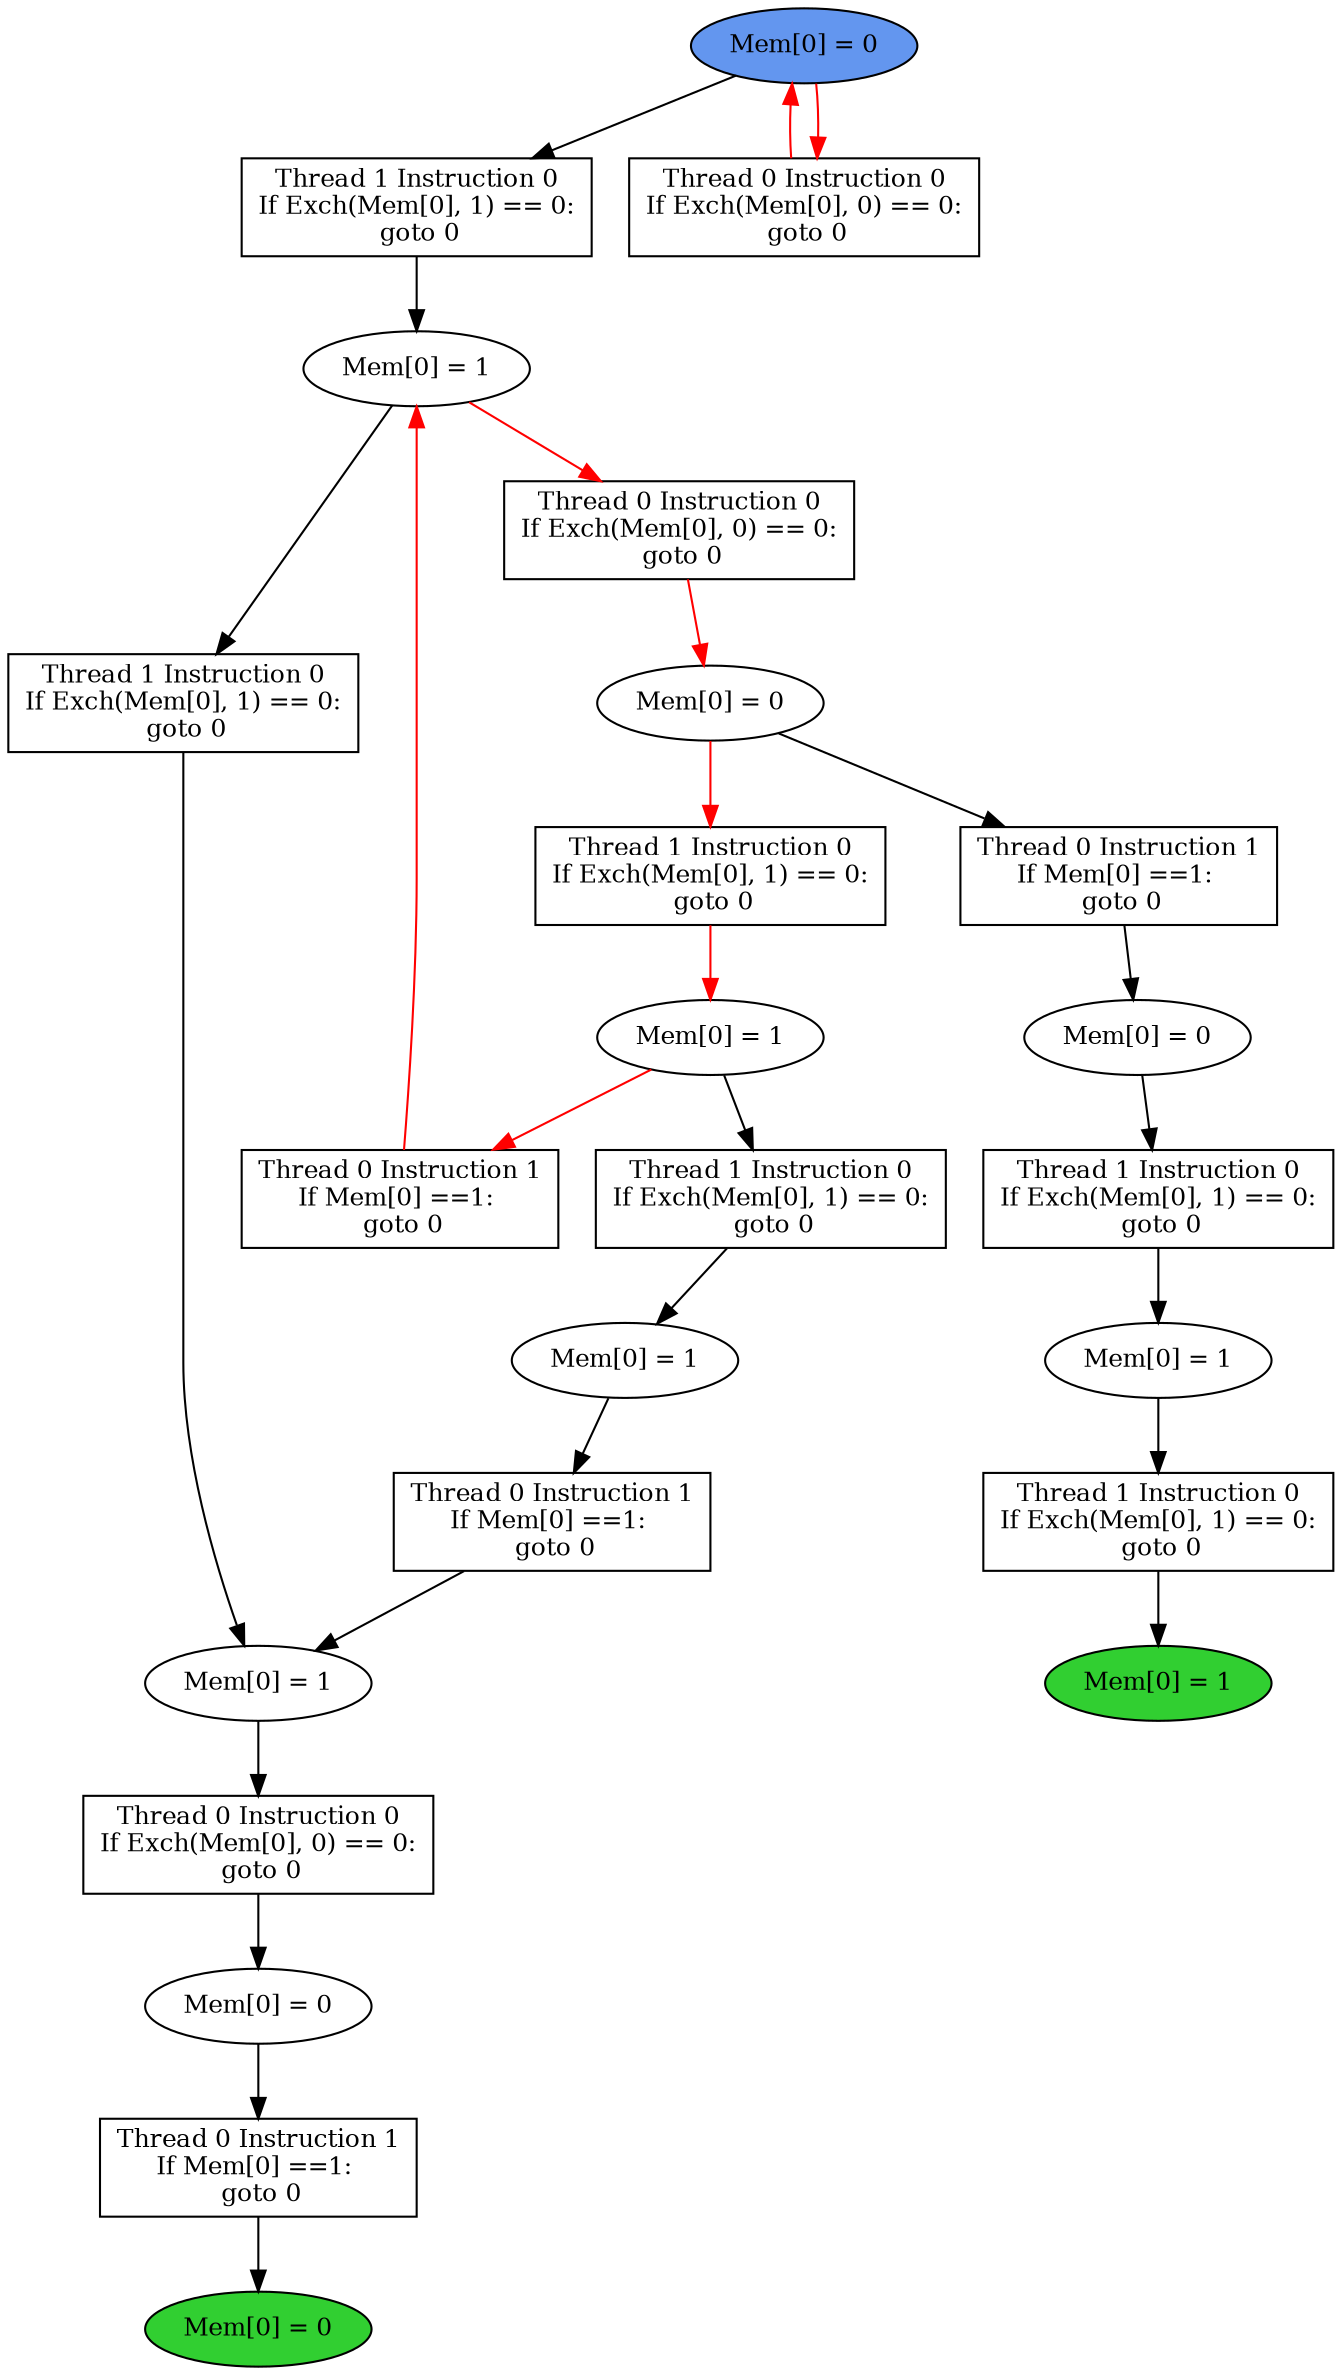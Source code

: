 digraph "graph" {
graph [fontsize=12]
node [fontsize=12]
edge [fontsize=12]
rankdir=TB;
"N18" -> "N17" [uuid = "<A0, END1>", color = "#000000", fontcolor = "#ffffff", style = "solid", label = "", dir = "forward", weight = "1"]
"N33" -> "N32" [uuid = "<A1, S7>", color = "#000000", fontcolor = "#ffffff", style = "solid", label = "", dir = "forward", weight = "1"]
"N11" -> "N10" [uuid = "<A2, S1>", color = "#000000", fontcolor = "#ffffff", style = "solid", label = "", dir = "forward", weight = "1"]
"N29" -> "N28" [uuid = "<A3, S0>", color = "#ff0000", fontcolor = "#ffffff", style = "solid", label = "", dir = "forward", weight = "1"]
"N34" -> "N24" [uuid = "<A4, START$0>", color = "#ff0000", fontcolor = "#ffffff", style = "solid", label = "", dir = "back", weight = "1"]
"N16" -> "N12" [uuid = "<A5, S6>", color = "#000000", fontcolor = "#ffffff", style = "solid", label = "", dir = "forward", weight = "1"]
"N15" -> "N14" [uuid = "<A6, S5>", color = "#000000", fontcolor = "#ffffff", style = "solid", label = "", dir = "forward", weight = "1"]
"N27" -> "N26" [uuid = "<A7, S4>", color = "#ff0000", fontcolor = "#ffffff", style = "solid", label = "", dir = "forward", weight = "1"]
"N20" -> "N19" [uuid = "<A8, S3>", color = "#000000", fontcolor = "#ffffff", style = "solid", label = "", dir = "forward", weight = "1"]
"N9" -> "N8" [uuid = "<A9, END0>", color = "#000000", fontcolor = "#ffffff", style = "solid", label = "", dir = "forward", weight = "1"]
"N32" -> "N25" [uuid = "<A10, S7>", color = "#ff0000", fontcolor = "#ffffff", style = "solid", label = "", dir = "back", weight = "1"]
"N13" -> "N12" [uuid = "<A11, S6>", color = "#000000", fontcolor = "#ffffff", style = "solid", label = "", dir = "forward", weight = "1"]
"N22" -> "N21" [uuid = "<A12, S2>", color = "#000000", fontcolor = "#ffffff", style = "solid", label = "", dir = "forward", weight = "1"]
"N19" -> "N18" [uuid = "<A0, S3>", color = "#000000", fontcolor = "#ffffff", style = "solid", label = "", dir = "forward", weight = "1"]
"N34" -> "N33" [uuid = "<A1, START$0>", color = "#000000", fontcolor = "#ffffff", style = "solid", label = "", dir = "forward", weight = "1"]
"N12" -> "N11" [uuid = "<A2, S6>", color = "#000000", fontcolor = "#ffffff", style = "solid", label = "", dir = "forward", weight = "1"]
"N32" -> "N29" [uuid = "<A3, S7>", color = "#ff0000", fontcolor = "#ffffff", style = "solid", label = "", dir = "forward", weight = "1"]
"N34" -> "N24" [uuid = "<A4, START$0>", color = "#ff0000", fontcolor = "#ffffff", style = "solid", label = "", dir = "forward", weight = "1"]
"N32" -> "N16" [uuid = "<A5, S7>", color = "#000000", fontcolor = "#ffffff", style = "solid", label = "", dir = "forward", weight = "1"]
"N26" -> "N15" [uuid = "<A6, S4>", color = "#000000", fontcolor = "#ffffff", style = "solid", label = "", dir = "forward", weight = "1"]
"N28" -> "N27" [uuid = "<A7, S0>", color = "#ff0000", fontcolor = "#ffffff", style = "solid", label = "", dir = "forward", weight = "1"]
"N21" -> "N20" [uuid = "<A8, S2>", color = "#000000", fontcolor = "#ffffff", style = "solid", label = "", dir = "forward", weight = "1"]
"N10" -> "N9" [uuid = "<A9, S1>", color = "#000000", fontcolor = "#ffffff", style = "solid", label = "", dir = "forward", weight = "1"]
"N26" -> "N25" [uuid = "<A10, S4>", color = "#ff0000", fontcolor = "#ffffff", style = "solid", label = "", dir = "forward", weight = "1"]
"N14" -> "N13" [uuid = "<A11, S5>", color = "#000000", fontcolor = "#ffffff", style = "solid", label = "", dir = "forward", weight = "1"]
"N28" -> "N22" [uuid = "<A12, S0>", color = "#000000", fontcolor = "#ffffff", style = "solid", label = "", dir = "forward", weight = "1"]
"N8" [uuid="END0", label="Mem[0] = 0", fillcolor = "#31cf31", fontcolor = "#000000", shape = "ellipse", style = "filled, solid"]
"N9" [uuid="A9", label="Thread 0 Instruction 1
If Mem[0] ==1: 
 goto 0", fillcolor = "#ffffff", fontcolor = "#000000", shape = "box", style = "filled, solid"]
"N10" [uuid="S1", label="Mem[0] = 0", fillcolor = "#ffffff", fontcolor = "#000000", shape = "ellipse", style = "filled, solid"]
"N11" [uuid="A2", label="Thread 0 Instruction 0
If Exch(Mem[0], 0) == 0:
 goto 0", fillcolor = "#ffffff", fontcolor = "#000000", shape = "box", style = "filled, solid"]
"N12" [uuid="S6", label="Mem[0] = 1", fillcolor = "#ffffff", fontcolor = "#000000", shape = "ellipse", style = "filled, solid"]
"N13" [uuid="A11", label="Thread 0 Instruction 1
If Mem[0] ==1: 
 goto 0", fillcolor = "#ffffff", fontcolor = "#000000", shape = "box", style = "filled, solid"]
"N14" [uuid="S5", label="Mem[0] = 1", fillcolor = "#ffffff", fontcolor = "#000000", shape = "ellipse", style = "filled, solid"]
"N15" [uuid="A6", label="Thread 1 Instruction 0
If Exch(Mem[0], 1) == 0:
 goto 0", fillcolor = "#ffffff", fontcolor = "#000000", shape = "box", style = "filled, solid"]
"N16" [uuid="A5", label="Thread 1 Instruction 0
If Exch(Mem[0], 1) == 0:
 goto 0", fillcolor = "#ffffff", fontcolor = "#000000", shape = "box", style = "filled, solid"]
"N17" [uuid="END1", label="Mem[0] = 1", fillcolor = "#31cf31", fontcolor = "#000000", shape = "ellipse", style = "filled, solid"]
"N18" [uuid="A0", label="Thread 1 Instruction 0
If Exch(Mem[0], 1) == 0:
 goto 0", fillcolor = "#ffffff", fontcolor = "#000000", shape = "box", style = "filled, solid"]
"N19" [uuid="S3", label="Mem[0] = 1", fillcolor = "#ffffff", fontcolor = "#000000", shape = "ellipse", style = "filled, solid"]
"N20" [uuid="A8", label="Thread 1 Instruction 0
If Exch(Mem[0], 1) == 0:
 goto 0", fillcolor = "#ffffff", fontcolor = "#000000", shape = "box", style = "filled, solid"]
"N21" [uuid="S2", label="Mem[0] = 0", fillcolor = "#ffffff", fontcolor = "#000000", shape = "ellipse", style = "filled, solid"]
"N22" [uuid="A12", label="Thread 0 Instruction 1
If Mem[0] ==1: 
 goto 0", fillcolor = "#ffffff", fontcolor = "#000000", shape = "box", style = "filled, solid"]
"N24" [uuid="A4", label="Thread 0 Instruction 0
If Exch(Mem[0], 0) == 0:
 goto 0", fillcolor = "#ffffff", fontcolor = "#000000", shape = "box", style = "filled, solid"]
"N25" [uuid="A10", label="Thread 0 Instruction 1
If Mem[0] ==1: 
 goto 0", fillcolor = "#ffffff", fontcolor = "#000000", shape = "box", style = "filled, solid"]
"N26" [uuid="S4", label="Mem[0] = 1", fillcolor = "#ffffff", fontcolor = "#000000", shape = "ellipse", style = "filled, solid"]
"N27" [uuid="A7", label="Thread 1 Instruction 0
If Exch(Mem[0], 1) == 0:
 goto 0", fillcolor = "#ffffff", fontcolor = "#000000", shape = "box", style = "filled, solid"]
"N28" [uuid="S0", label="Mem[0] = 0", fillcolor = "#ffffff", fontcolor = "#000000", shape = "ellipse", style = "filled, solid"]
"N29" [uuid="A3", label="Thread 0 Instruction 0
If Exch(Mem[0], 0) == 0:
 goto 0", fillcolor = "#ffffff", fontcolor = "#000000", shape = "box", style = "filled, solid"]
"N32" [uuid="S7", label="Mem[0] = 1", fillcolor = "#ffffff", fontcolor = "#000000", shape = "ellipse", style = "filled, solid"]
"N33" [uuid="A1", label="Thread 1 Instruction 0
If Exch(Mem[0], 1) == 0:
 goto 0", fillcolor = "#ffffff", fontcolor = "#000000", shape = "box", style = "filled, solid"]
"N34" [uuid="START$0", label="Mem[0] = 0", fillcolor = "#6396ef", fontcolor = "#000000", shape = "ellipse", style = "filled, solid"]
}
